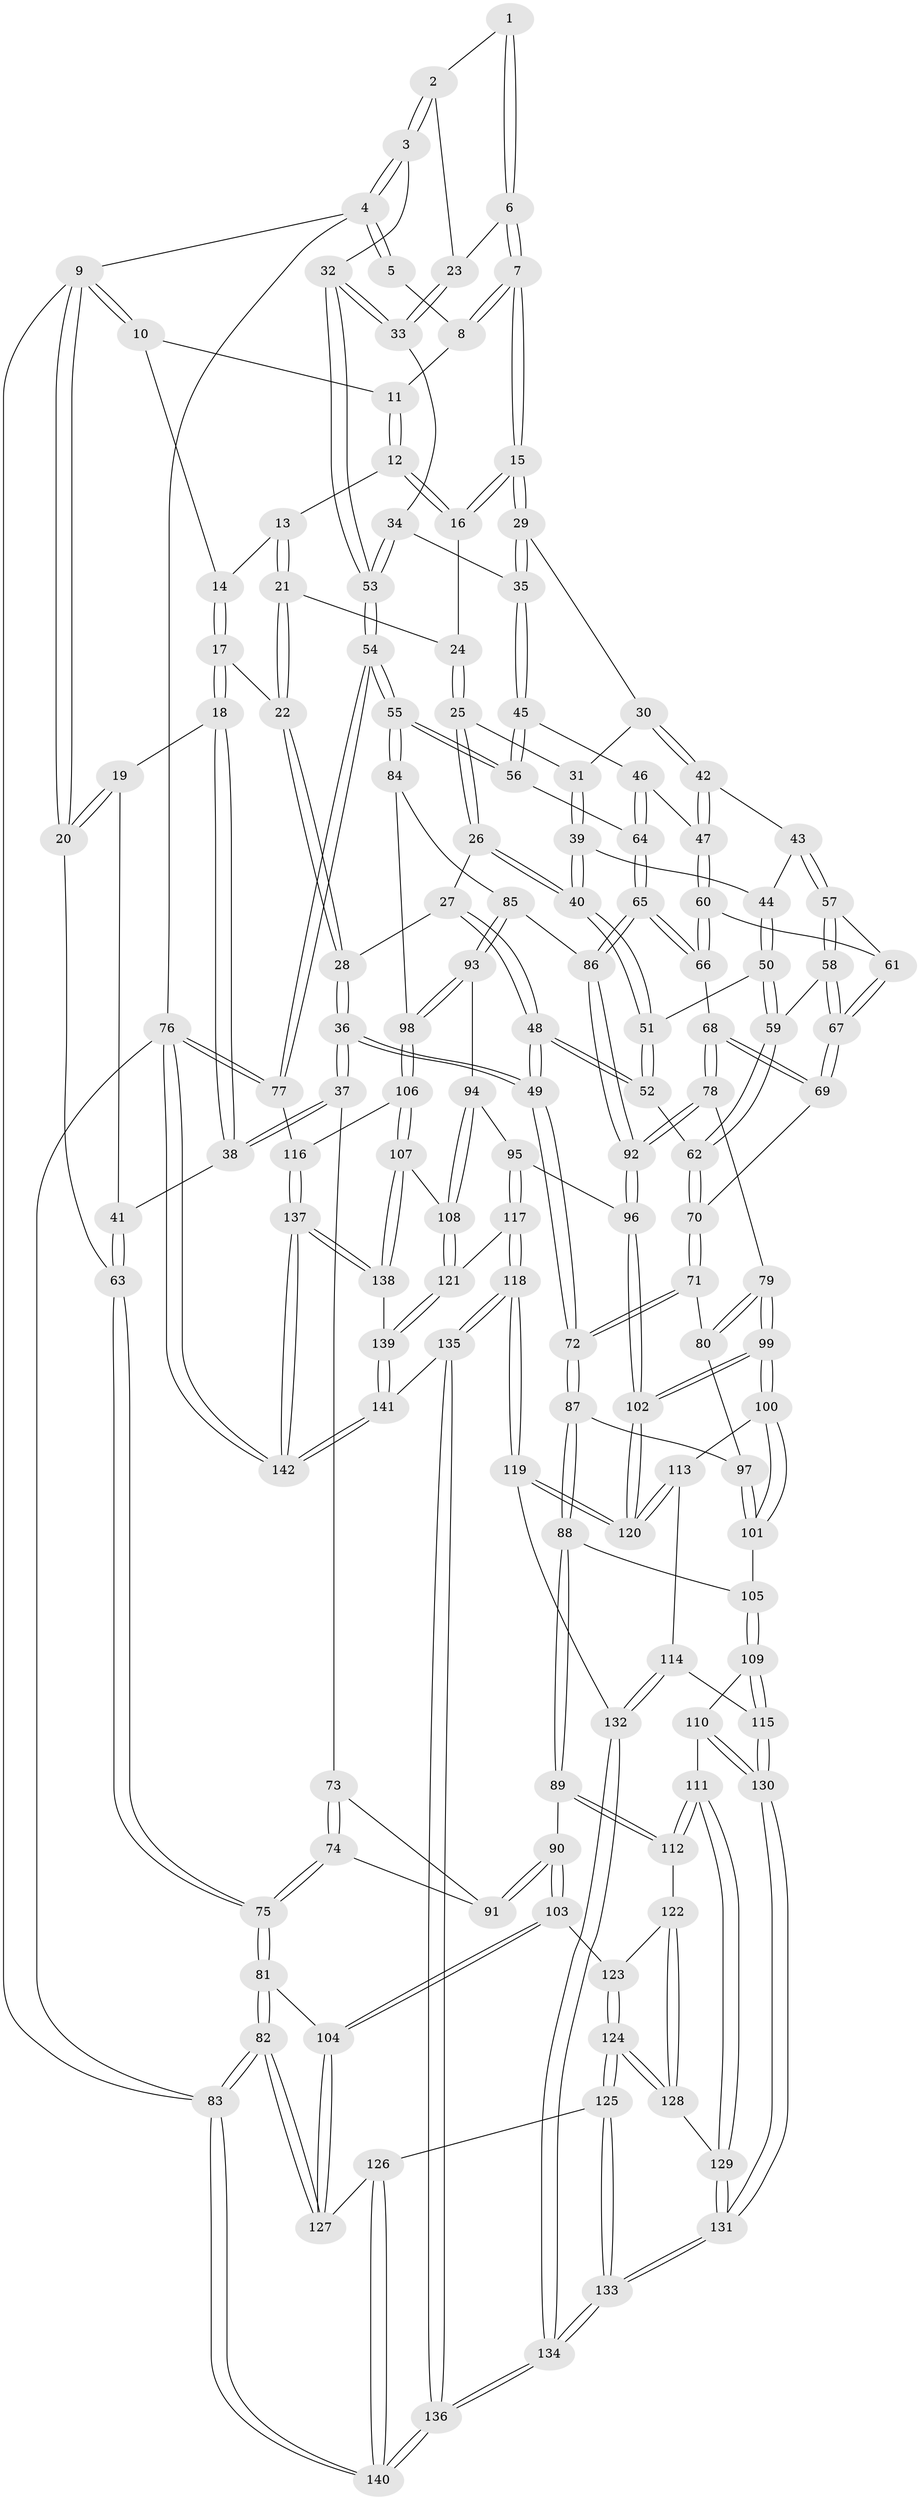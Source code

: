 // Generated by graph-tools (version 1.1) at 2025/27/03/09/25 03:27:06]
// undirected, 142 vertices, 352 edges
graph export_dot {
graph [start="1"]
  node [color=gray90,style=filled];
  1 [pos="+0.872841723418539+0"];
  2 [pos="+0.9725152383368768+0.0778842562078645"];
  3 [pos="+1+0.009189223109433277"];
  4 [pos="+1+0"];
  5 [pos="+0.8498771697083111+0"];
  6 [pos="+0.846139725735136+0.15175678130333448"];
  7 [pos="+0.7864190527870096+0.17097933152009068"];
  8 [pos="+0.6527948770804589+0"];
  9 [pos="+0+0"];
  10 [pos="+0.31511217135537767+0"];
  11 [pos="+0.6494278125435328+0"];
  12 [pos="+0.5771526667113223+0.054954287495970026"];
  13 [pos="+0.47120309968243634+0.04646781695682718"];
  14 [pos="+0.32792931543870407+0"];
  15 [pos="+0.768742846196185+0.1880861188103066"];
  16 [pos="+0.5785799750230254+0.11355258439197116"];
  17 [pos="+0.3035684977062429+0.15072829125041132"];
  18 [pos="+0.21535735125066824+0.18112585552881716"];
  19 [pos="+0.15209985816434848+0.1664248871742926"];
  20 [pos="+0+0"];
  21 [pos="+0.4067986171498293+0.15036227393029405"];
  22 [pos="+0.3106968221930549+0.15508908509288866"];
  23 [pos="+0.8696847081835143+0.15558772553097108"];
  24 [pos="+0.5336172580244074+0.16760688184985165"];
  25 [pos="+0.5382189504152329+0.2078840906997178"];
  26 [pos="+0.47570717384117905+0.30308931454351085"];
  27 [pos="+0.4037064057563619+0.29663734662810615"];
  28 [pos="+0.3358390844985746+0.20682870078569687"];
  29 [pos="+0.7667758119447327+0.19600843685777028"];
  30 [pos="+0.7530398773409662+0.22845245657890267"];
  31 [pos="+0.6031549534501618+0.26956532376042674"];
  32 [pos="+1+0.24419220920652718"];
  33 [pos="+0.9577873445529346+0.2279342665606761"];
  34 [pos="+0.9187810887767623+0.3240083600325045"];
  35 [pos="+0.9054580871267637+0.3317229588250621"];
  36 [pos="+0.27012383378091265+0.4854659006159515"];
  37 [pos="+0.2079052732543771+0.4584437312924738"];
  38 [pos="+0.19938335939202953+0.4428658116108255"];
  39 [pos="+0.6017362770157233+0.3132436009747084"];
  40 [pos="+0.4936928237656783+0.3334615404090593"];
  41 [pos="+0.06790048021128098+0.3651115968359875"];
  42 [pos="+0.7517839870737044+0.3158386581699475"];
  43 [pos="+0.6733847951564647+0.3588124804276547"];
  44 [pos="+0.6057816984167752+0.3228225108532902"];
  45 [pos="+0.8874879078471856+0.3533191052478746"];
  46 [pos="+0.8064338386260456+0.37491839199626104"];
  47 [pos="+0.7825758689819479+0.3593999854571353"];
  48 [pos="+0.33577301630711737+0.4680241598704711"];
  49 [pos="+0.28920326134427454+0.4969285162973584"];
  50 [pos="+0.5754913137187045+0.3833542411007675"];
  51 [pos="+0.4998068370668962+0.3681426436504957"];
  52 [pos="+0.4647741030917586+0.44869563090607306"];
  53 [pos="+1+0.5094102915763434"];
  54 [pos="+1+0.5261216741656919"];
  55 [pos="+1+0.5286229363430475"];
  56 [pos="+0.9555022141597941+0.49482239338882733"];
  57 [pos="+0.6621250497770804+0.3946981390854331"];
  58 [pos="+0.6208607534399079+0.43785485896803233"];
  59 [pos="+0.6031634853571324+0.4378879299975355"];
  60 [pos="+0.7240907777487667+0.4380094499512177"];
  61 [pos="+0.7182851597219403+0.43719670770637337"];
  62 [pos="+0.5349162028423112+0.4943567516311638"];
  63 [pos="+0+0.31524258116696663"];
  64 [pos="+0.8398188187111457+0.5147985683004123"];
  65 [pos="+0.7984203056735972+0.5541008072254464"];
  66 [pos="+0.7700809000103898+0.5441156735071326"];
  67 [pos="+0.6560157160950835+0.4753660786164716"];
  68 [pos="+0.6857444331657209+0.5423554382615428"];
  69 [pos="+0.6809562591890719+0.5370037600111137"];
  70 [pos="+0.5390235055223431+0.5125437776429724"];
  71 [pos="+0.5305641654365074+0.6018497515105176"];
  72 [pos="+0.3034147988608255+0.5516290140007786"];
  73 [pos="+0.1667890674236472+0.486111298989604"];
  74 [pos="+0+0.5352265223962303"];
  75 [pos="+0+0.5326713481651684"];
  76 [pos="+1+1"];
  77 [pos="+1+0.8399848790787048"];
  78 [pos="+0.6086128061059743+0.6426901866570188"];
  79 [pos="+0.605962906990887+0.6427176509089605"];
  80 [pos="+0.5361347206083592+0.6130084905224252"];
  81 [pos="+0+0.6725439841046924"];
  82 [pos="+0+0.9250101938112243"];
  83 [pos="+0+1"];
  84 [pos="+1+0.60798047700349"];
  85 [pos="+0.8335338881166107+0.624378386071852"];
  86 [pos="+0.8011017266365756+0.5814505337805551"];
  87 [pos="+0.3000008168505011+0.6068287934189373"];
  88 [pos="+0.29594795783934624+0.6265022634426695"];
  89 [pos="+0.27013753205197916+0.6844229251370896"];
  90 [pos="+0.11180934523012631+0.7078877681956056"];
  91 [pos="+0.09104889483876448+0.6188614898327145"];
  92 [pos="+0.6982429528341696+0.7093568916738904"];
  93 [pos="+0.867910501831645+0.7077737094653743"];
  94 [pos="+0.7522238771023547+0.7329389288993874"];
  95 [pos="+0.7052491188759952+0.7268069641614134"];
  96 [pos="+0.7020591449898259+0.7239791879460126"];
  97 [pos="+0.4913043728533183+0.6715106195401299"];
  98 [pos="+0.8795663598304924+0.7185328468962191"];
  99 [pos="+0.557528924441539+0.7722086688498588"];
  100 [pos="+0.5039255342023088+0.7527564561775079"];
  101 [pos="+0.47220901817766403+0.7284096656654906"];
  102 [pos="+0.5913321594180226+0.820690860672962"];
  103 [pos="+0.10098212447910346+0.7195940362877358"];
  104 [pos="+0.09164427454320463+0.7253214008329208"];
  105 [pos="+0.4670226639194846+0.7301552131623161"];
  106 [pos="+0.9116109818876352+0.8278016197083645"];
  107 [pos="+0.9083100768854742+0.8299791779043263"];
  108 [pos="+0.8545624040019982+0.8397251825314015"];
  109 [pos="+0.4068873455393384+0.788383164549666"];
  110 [pos="+0.37647756687205103+0.7855903174302046"];
  111 [pos="+0.2992340993852154+0.765049971436729"];
  112 [pos="+0.27959911022462036+0.7184788797786191"];
  113 [pos="+0.48608279741838534+0.8120224541804489"];
  114 [pos="+0.4599612541119692+0.8463890444838167"];
  115 [pos="+0.4402536856028316+0.8447213882540138"];
  116 [pos="+0.9240268868875199+0.8294733036375683"];
  117 [pos="+0.751089712461609+0.880190547757064"];
  118 [pos="+0.6294987912675263+0.8933730634165981"];
  119 [pos="+0.5921191420256171+0.8562872324598714"];
  120 [pos="+0.5910607324085129+0.8375580066361065"];
  121 [pos="+0.7511342880373196+0.8802106865611299"];
  122 [pos="+0.18005826101600875+0.8039973472598815"];
  123 [pos="+0.1293941613477961+0.7590417241567687"];
  124 [pos="+0.16664316216242978+0.8650345899826939"];
  125 [pos="+0.14550853848984024+0.8976766173133861"];
  126 [pos="+0.10254804102168825+0.8912852423954668"];
  127 [pos="+0.05713883749984923+0.8542608742874478"];
  128 [pos="+0.18146578099107039+0.8503933311599504"];
  129 [pos="+0.28617861897621416+0.8133912752615028"];
  130 [pos="+0.3716158732352818+0.9679747927695844"];
  131 [pos="+0.32739136364944665+1"];
  132 [pos="+0.5272340329755767+0.8819183228843521"];
  133 [pos="+0.324871693989043+1"];
  134 [pos="+0.34765807526750103+1"];
  135 [pos="+0.5851071607160846+1"];
  136 [pos="+0.3498628730619177+1"];
  137 [pos="+1+1"];
  138 [pos="+0.8810977259544023+0.9566460354852617"];
  139 [pos="+0.7677687700882787+0.9666111869921006"];
  140 [pos="+0+1"];
  141 [pos="+0.7169892965750907+1"];
  142 [pos="+1+1"];
  1 -- 2;
  1 -- 6;
  1 -- 6;
  2 -- 3;
  2 -- 3;
  2 -- 23;
  3 -- 4;
  3 -- 4;
  3 -- 32;
  4 -- 5;
  4 -- 5;
  4 -- 9;
  4 -- 76;
  5 -- 8;
  6 -- 7;
  6 -- 7;
  6 -- 23;
  7 -- 8;
  7 -- 8;
  7 -- 15;
  7 -- 15;
  8 -- 11;
  9 -- 10;
  9 -- 10;
  9 -- 20;
  9 -- 20;
  9 -- 83;
  10 -- 11;
  10 -- 14;
  11 -- 12;
  11 -- 12;
  12 -- 13;
  12 -- 16;
  12 -- 16;
  13 -- 14;
  13 -- 21;
  13 -- 21;
  14 -- 17;
  14 -- 17;
  15 -- 16;
  15 -- 16;
  15 -- 29;
  15 -- 29;
  16 -- 24;
  17 -- 18;
  17 -- 18;
  17 -- 22;
  18 -- 19;
  18 -- 38;
  18 -- 38;
  19 -- 20;
  19 -- 20;
  19 -- 41;
  20 -- 63;
  21 -- 22;
  21 -- 22;
  21 -- 24;
  22 -- 28;
  22 -- 28;
  23 -- 33;
  23 -- 33;
  24 -- 25;
  24 -- 25;
  25 -- 26;
  25 -- 26;
  25 -- 31;
  26 -- 27;
  26 -- 40;
  26 -- 40;
  27 -- 28;
  27 -- 48;
  27 -- 48;
  28 -- 36;
  28 -- 36;
  29 -- 30;
  29 -- 35;
  29 -- 35;
  30 -- 31;
  30 -- 42;
  30 -- 42;
  31 -- 39;
  31 -- 39;
  32 -- 33;
  32 -- 33;
  32 -- 53;
  32 -- 53;
  33 -- 34;
  34 -- 35;
  34 -- 53;
  34 -- 53;
  35 -- 45;
  35 -- 45;
  36 -- 37;
  36 -- 37;
  36 -- 49;
  36 -- 49;
  37 -- 38;
  37 -- 38;
  37 -- 73;
  38 -- 41;
  39 -- 40;
  39 -- 40;
  39 -- 44;
  40 -- 51;
  40 -- 51;
  41 -- 63;
  41 -- 63;
  42 -- 43;
  42 -- 47;
  42 -- 47;
  43 -- 44;
  43 -- 57;
  43 -- 57;
  44 -- 50;
  44 -- 50;
  45 -- 46;
  45 -- 56;
  45 -- 56;
  46 -- 47;
  46 -- 64;
  46 -- 64;
  47 -- 60;
  47 -- 60;
  48 -- 49;
  48 -- 49;
  48 -- 52;
  48 -- 52;
  49 -- 72;
  49 -- 72;
  50 -- 51;
  50 -- 59;
  50 -- 59;
  51 -- 52;
  51 -- 52;
  52 -- 62;
  53 -- 54;
  53 -- 54;
  54 -- 55;
  54 -- 55;
  54 -- 77;
  54 -- 77;
  55 -- 56;
  55 -- 56;
  55 -- 84;
  55 -- 84;
  56 -- 64;
  57 -- 58;
  57 -- 58;
  57 -- 61;
  58 -- 59;
  58 -- 67;
  58 -- 67;
  59 -- 62;
  59 -- 62;
  60 -- 61;
  60 -- 66;
  60 -- 66;
  61 -- 67;
  61 -- 67;
  62 -- 70;
  62 -- 70;
  63 -- 75;
  63 -- 75;
  64 -- 65;
  64 -- 65;
  65 -- 66;
  65 -- 66;
  65 -- 86;
  65 -- 86;
  66 -- 68;
  67 -- 69;
  67 -- 69;
  68 -- 69;
  68 -- 69;
  68 -- 78;
  68 -- 78;
  69 -- 70;
  70 -- 71;
  70 -- 71;
  71 -- 72;
  71 -- 72;
  71 -- 80;
  72 -- 87;
  72 -- 87;
  73 -- 74;
  73 -- 74;
  73 -- 91;
  74 -- 75;
  74 -- 75;
  74 -- 91;
  75 -- 81;
  75 -- 81;
  76 -- 77;
  76 -- 77;
  76 -- 142;
  76 -- 142;
  76 -- 83;
  77 -- 116;
  78 -- 79;
  78 -- 92;
  78 -- 92;
  79 -- 80;
  79 -- 80;
  79 -- 99;
  79 -- 99;
  80 -- 97;
  81 -- 82;
  81 -- 82;
  81 -- 104;
  82 -- 83;
  82 -- 83;
  82 -- 127;
  82 -- 127;
  83 -- 140;
  83 -- 140;
  84 -- 85;
  84 -- 98;
  85 -- 86;
  85 -- 93;
  85 -- 93;
  86 -- 92;
  86 -- 92;
  87 -- 88;
  87 -- 88;
  87 -- 97;
  88 -- 89;
  88 -- 89;
  88 -- 105;
  89 -- 90;
  89 -- 112;
  89 -- 112;
  90 -- 91;
  90 -- 91;
  90 -- 103;
  90 -- 103;
  92 -- 96;
  92 -- 96;
  93 -- 94;
  93 -- 98;
  93 -- 98;
  94 -- 95;
  94 -- 108;
  94 -- 108;
  95 -- 96;
  95 -- 117;
  95 -- 117;
  96 -- 102;
  96 -- 102;
  97 -- 101;
  97 -- 101;
  98 -- 106;
  98 -- 106;
  99 -- 100;
  99 -- 100;
  99 -- 102;
  99 -- 102;
  100 -- 101;
  100 -- 101;
  100 -- 113;
  101 -- 105;
  102 -- 120;
  102 -- 120;
  103 -- 104;
  103 -- 104;
  103 -- 123;
  104 -- 127;
  104 -- 127;
  105 -- 109;
  105 -- 109;
  106 -- 107;
  106 -- 107;
  106 -- 116;
  107 -- 108;
  107 -- 138;
  107 -- 138;
  108 -- 121;
  108 -- 121;
  109 -- 110;
  109 -- 115;
  109 -- 115;
  110 -- 111;
  110 -- 130;
  110 -- 130;
  111 -- 112;
  111 -- 112;
  111 -- 129;
  111 -- 129;
  112 -- 122;
  113 -- 114;
  113 -- 120;
  113 -- 120;
  114 -- 115;
  114 -- 132;
  114 -- 132;
  115 -- 130;
  115 -- 130;
  116 -- 137;
  116 -- 137;
  117 -- 118;
  117 -- 118;
  117 -- 121;
  118 -- 119;
  118 -- 119;
  118 -- 135;
  118 -- 135;
  119 -- 120;
  119 -- 120;
  119 -- 132;
  121 -- 139;
  121 -- 139;
  122 -- 123;
  122 -- 128;
  122 -- 128;
  123 -- 124;
  123 -- 124;
  124 -- 125;
  124 -- 125;
  124 -- 128;
  124 -- 128;
  125 -- 126;
  125 -- 133;
  125 -- 133;
  126 -- 127;
  126 -- 140;
  126 -- 140;
  128 -- 129;
  129 -- 131;
  129 -- 131;
  130 -- 131;
  130 -- 131;
  131 -- 133;
  131 -- 133;
  132 -- 134;
  132 -- 134;
  133 -- 134;
  133 -- 134;
  134 -- 136;
  134 -- 136;
  135 -- 136;
  135 -- 136;
  135 -- 141;
  136 -- 140;
  136 -- 140;
  137 -- 138;
  137 -- 138;
  137 -- 142;
  137 -- 142;
  138 -- 139;
  139 -- 141;
  139 -- 141;
  141 -- 142;
  141 -- 142;
}
